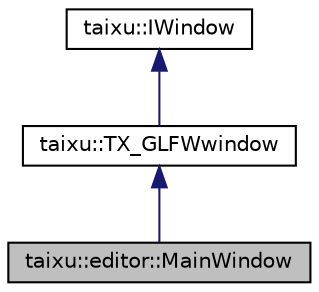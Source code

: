 digraph "taixu::editor::MainWindow"
{
 // LATEX_PDF_SIZE
  edge [fontname="Helvetica",fontsize="10",labelfontname="Helvetica",labelfontsize="10"];
  node [fontname="Helvetica",fontsize="10",shape=record];
  Node1 [label="taixu::editor::MainWindow",height=0.2,width=0.4,color="black", fillcolor="grey75", style="filled", fontcolor="black",tooltip=" "];
  Node2 -> Node1 [dir="back",color="midnightblue",fontsize="10",style="solid",fontname="Helvetica"];
  Node2 [label="taixu::TX_GLFWwindow",height=0.2,width=0.4,color="black", fillcolor="white", style="filled",URL="$classtaixu_1_1TX__GLFWwindow.html",tooltip=" "];
  Node3 -> Node2 [dir="back",color="midnightblue",fontsize="10",style="solid",fontname="Helvetica"];
  Node3 [label="taixu::IWindow",height=0.2,width=0.4,color="black", fillcolor="white", style="filled",URL="$classtaixu_1_1IWindow.html",tooltip=" "];
}
